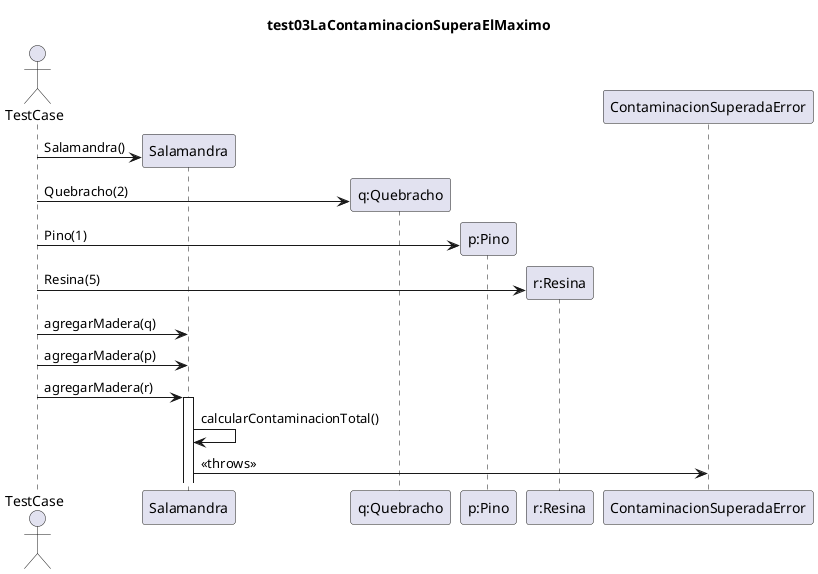 @startuml
title test03LaContaminacionSuperaElMaximo
actor TestCase

create Salamandra
TestCase -> Salamandra: Salamandra()
create "q:Quebracho"
TestCase -> "q:Quebracho": Quebracho(2)
create "p:Pino"
TestCase -> "p:Pino": Pino(1)
create "r:Resina"
TestCase -> "r:Resina": Resina(5)

TestCase -> Salamandra: agregarMadera(q)
TestCase -> Salamandra: agregarMadera(p)
TestCase -> Salamandra++: agregarMadera(r)
Salamandra -> Salamandra: calcularContaminacionTotal()
Salamandra -> ContaminacionSuperadaError: <<throws>>
@enduml
